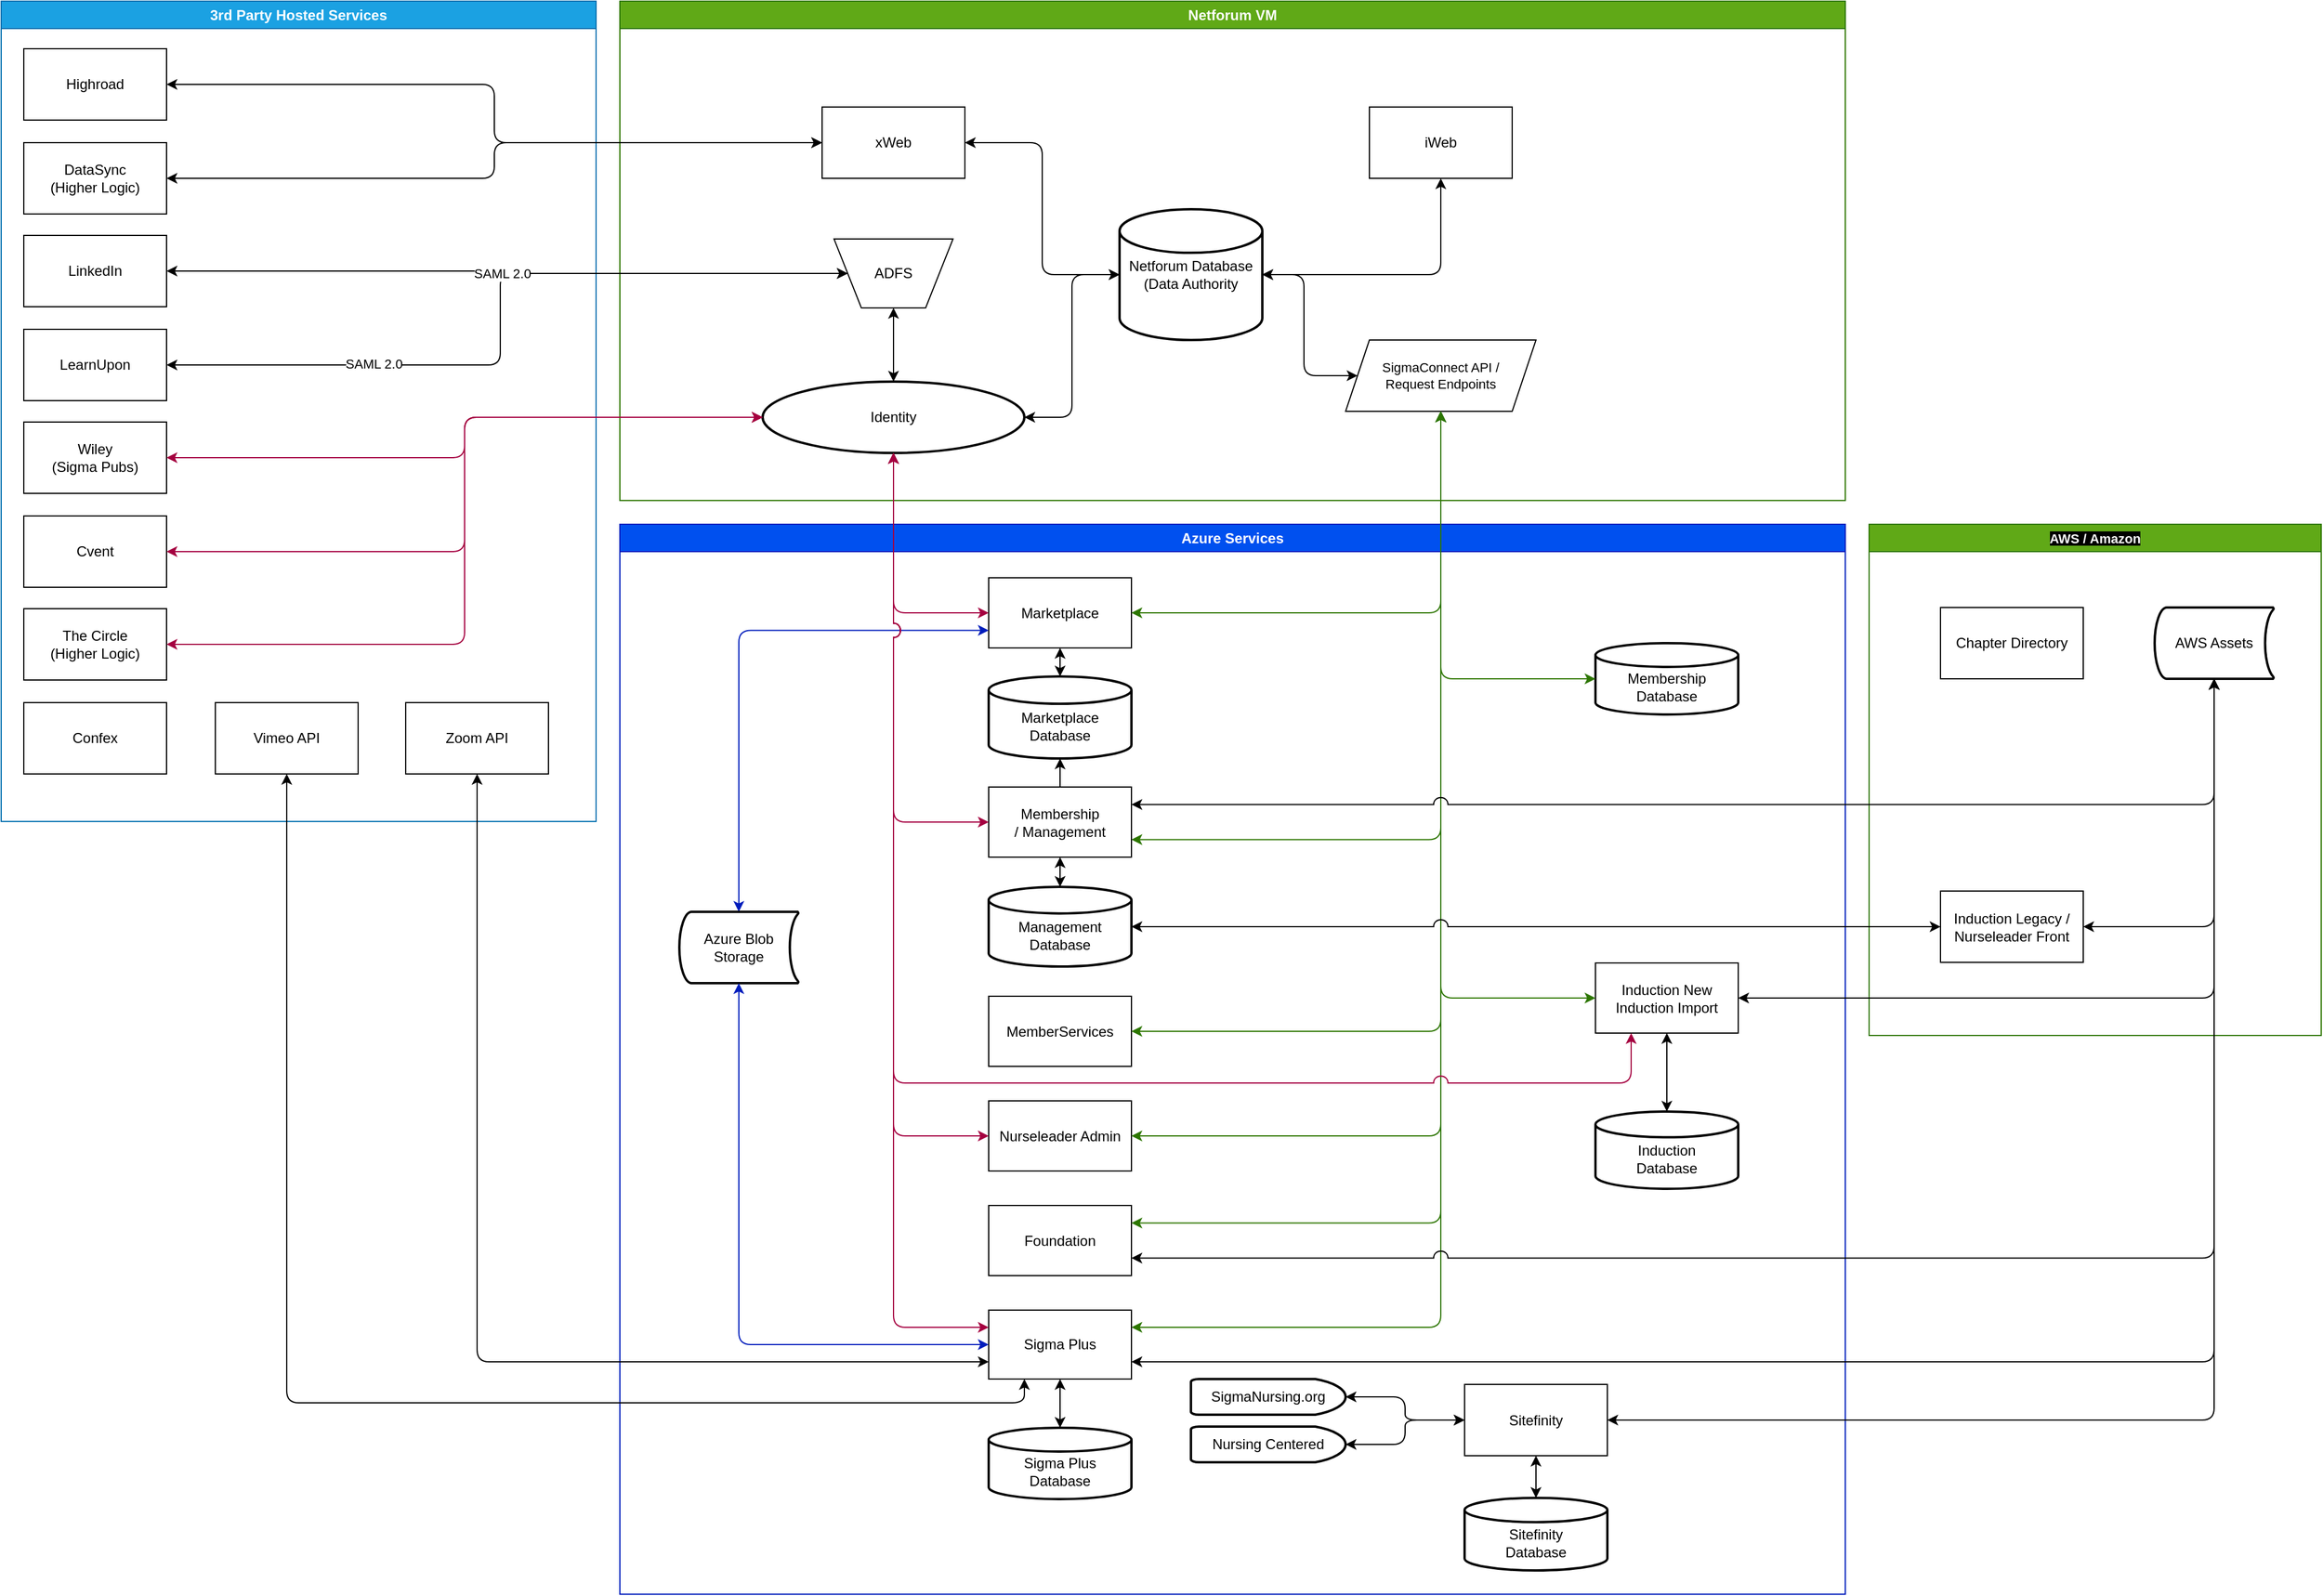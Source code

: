 <mxfile version="27.0.2">
  <diagram name="Page-1" id="iMTH0MK25sWSy7COQOy-">
    <mxGraphModel dx="4178" dy="2598" grid="1" gridSize="10" guides="1" tooltips="1" connect="1" arrows="1" fold="1" page="1" pageScale="1" pageWidth="1600" pageHeight="1200" math="0" shadow="0" adaptiveColors="auto">
      <root>
        <mxCell id="0" />
        <mxCell id="1" parent="0" />
        <mxCell id="pQ9LS37SAZMf7bVdZtcm-84" style="edgeStyle=orthogonalEdgeStyle;rounded=1;orthogonalLoop=1;jettySize=auto;html=1;entryX=0.5;entryY=1;entryDx=0;entryDy=0;strokeColor=#2D7600;align=center;verticalAlign=middle;fontFamily=Helvetica;fontSize=11;fontColor=default;labelBackgroundColor=default;jumpStyle=arc;jumpSize=12;startArrow=classic;startFill=1;endArrow=classic;curved=0;fillColor=#60a917;exitX=1;exitY=0.25;exitDx=0;exitDy=0;" parent="1" source="Ta_uI1cfc9WH9nYOTXBI-56" target="Ta_uI1cfc9WH9nYOTXBI-110" edge="1">
          <mxGeometry relative="1" as="geometry">
            <mxPoint x="30" y="920" as="sourcePoint" />
          </mxGeometry>
        </mxCell>
        <mxCell id="pQ9LS37SAZMf7bVdZtcm-7" style="edgeStyle=orthogonalEdgeStyle;rounded=1;orthogonalLoop=1;jettySize=auto;html=1;exitX=1;exitY=0.75;exitDx=0;exitDy=0;strokeColor=#2D7600;align=center;verticalAlign=middle;fontFamily=Helvetica;fontSize=11;fontColor=default;labelBackgroundColor=default;jumpStyle=arc;jumpSize=12;startArrow=classic;startFill=1;endArrow=classic;curved=0;fillColor=#60a917;entryX=0.5;entryY=1;entryDx=0;entryDy=0;" parent="1" source="Ta_uI1cfc9WH9nYOTXBI-60" target="Ta_uI1cfc9WH9nYOTXBI-110" edge="1">
          <mxGeometry relative="1" as="geometry">
            <mxPoint x="1200" y="450" as="targetPoint" />
          </mxGeometry>
        </mxCell>
        <mxCell id="Ta_uI1cfc9WH9nYOTXBI-29" value="Netforum VM" style="swimlane;whiteSpace=wrap;html=1;fillColor=#60a917;fontColor=#ffffff;strokeColor=#2D7600;" parent="1" vertex="1">
          <mxGeometry x="-580" y="-330" width="1030" height="420" as="geometry">
            <mxRectangle x="990" y="70" width="110" height="30" as="alternateBounds" />
          </mxGeometry>
        </mxCell>
        <mxCell id="Ta_uI1cfc9WH9nYOTXBI-13" value="ADFS" style="verticalLabelPosition=middle;verticalAlign=middle;html=1;shape=trapezoid;perimeter=trapezoidPerimeter;whiteSpace=wrap;size=0.23;arcSize=10;flipV=1;labelPosition=center;align=center;" parent="Ta_uI1cfc9WH9nYOTXBI-29" vertex="1">
          <mxGeometry x="180" y="200" width="100" height="58" as="geometry" />
        </mxCell>
        <mxCell id="Ta_uI1cfc9WH9nYOTXBI-34" style="edgeStyle=orthogonalEdgeStyle;rounded=1;orthogonalLoop=1;jettySize=auto;html=1;exitX=0.5;exitY=1;exitDx=0;exitDy=0;startArrow=classic;startFill=1;curved=0;jumpStyle=arc;jumpSize=12;entryX=1;entryY=0.5;entryDx=0;entryDy=0;entryPerimeter=0;" parent="Ta_uI1cfc9WH9nYOTXBI-29" source="Ta_uI1cfc9WH9nYOTXBI-15" target="Ta_uI1cfc9WH9nYOTXBI-32" edge="1">
          <mxGeometry relative="1" as="geometry" />
        </mxCell>
        <mxCell id="Ta_uI1cfc9WH9nYOTXBI-15" value="iWeb" style="rounded=0;whiteSpace=wrap;html=1;" parent="Ta_uI1cfc9WH9nYOTXBI-29" vertex="1">
          <mxGeometry x="630" y="89" width="120" height="60" as="geometry" />
        </mxCell>
        <mxCell id="pQ9LS37SAZMf7bVdZtcm-6" style="edgeStyle=orthogonalEdgeStyle;rounded=1;orthogonalLoop=1;jettySize=auto;html=1;exitX=1;exitY=0.5;exitDx=0;exitDy=0;exitPerimeter=0;entryX=0;entryY=0.5;entryDx=0;entryDy=0;curved=0;startArrow=classic;startFill=1;jumpStyle=arc;jumpSize=12;" parent="Ta_uI1cfc9WH9nYOTXBI-29" source="Ta_uI1cfc9WH9nYOTXBI-32" target="Ta_uI1cfc9WH9nYOTXBI-110" edge="1">
          <mxGeometry relative="1" as="geometry">
            <mxPoint x="520" y="315.0" as="sourcePoint" />
          </mxGeometry>
        </mxCell>
        <mxCell id="pQ9LS37SAZMf7bVdZtcm-18" style="edgeStyle=orthogonalEdgeStyle;rounded=1;orthogonalLoop=1;jettySize=auto;html=1;exitX=0;exitY=0.5;exitDx=0;exitDy=0;exitPerimeter=0;entryX=1;entryY=0.5;entryDx=0;entryDy=0;strokeColor=default;align=center;verticalAlign=middle;fontFamily=Helvetica;fontSize=11;fontColor=default;labelBackgroundColor=default;startArrow=classic;startFill=1;endArrow=classic;curved=0;jumpStyle=arc;jumpSize=12;" parent="Ta_uI1cfc9WH9nYOTXBI-29" source="Ta_uI1cfc9WH9nYOTXBI-32" target="pQ9LS37SAZMf7bVdZtcm-17" edge="1">
          <mxGeometry relative="1" as="geometry" />
        </mxCell>
        <mxCell id="Ta_uI1cfc9WH9nYOTXBI-32" value="Netforum Database (Data Authority" style="strokeWidth=2;html=1;shape=mxgraph.flowchart.database;whiteSpace=wrap;" parent="Ta_uI1cfc9WH9nYOTXBI-29" vertex="1">
          <mxGeometry x="420" y="175" width="120" height="110" as="geometry" />
        </mxCell>
        <mxCell id="Ta_uI1cfc9WH9nYOTXBI-110" value="SigmaConnect API /&lt;br&gt;Request Endpoints" style="shape=parallelogram;perimeter=parallelogramPerimeter;whiteSpace=wrap;html=1;fixedSize=1;fontFamily=Helvetica;fontSize=11;fontColor=default;labelBackgroundColor=default;" parent="Ta_uI1cfc9WH9nYOTXBI-29" vertex="1">
          <mxGeometry x="610" y="285" width="160" height="60" as="geometry" />
        </mxCell>
        <mxCell id="pQ9LS37SAZMf7bVdZtcm-17" value="xWeb" style="rounded=0;whiteSpace=wrap;html=1;" parent="Ta_uI1cfc9WH9nYOTXBI-29" vertex="1">
          <mxGeometry x="170" y="89" width="120" height="60" as="geometry" />
        </mxCell>
        <mxCell id="Ta_uI1cfc9WH9nYOTXBI-14" value="Identity" style="strokeWidth=2;html=1;shape=mxgraph.flowchart.start_1;whiteSpace=wrap;" parent="Ta_uI1cfc9WH9nYOTXBI-29" vertex="1">
          <mxGeometry x="120" y="320" width="220" height="60" as="geometry" />
        </mxCell>
        <mxCell id="Ta_uI1cfc9WH9nYOTXBI-33" style="edgeStyle=orthogonalEdgeStyle;rounded=1;orthogonalLoop=1;jettySize=auto;html=1;exitX=1;exitY=0.5;exitDx=0;exitDy=0;exitPerimeter=0;entryX=0;entryY=0.5;entryDx=0;entryDy=0;entryPerimeter=0;startArrow=classic;startFill=1;curved=0;jumpStyle=arc;jumpSize=12;" parent="Ta_uI1cfc9WH9nYOTXBI-29" source="Ta_uI1cfc9WH9nYOTXBI-14" target="Ta_uI1cfc9WH9nYOTXBI-32" edge="1">
          <mxGeometry relative="1" as="geometry">
            <mxPoint x="450" y="315.0" as="targetPoint" />
          </mxGeometry>
        </mxCell>
        <mxCell id="pQ9LS37SAZMf7bVdZtcm-86" style="edgeStyle=orthogonalEdgeStyle;rounded=1;orthogonalLoop=1;jettySize=auto;html=1;exitX=0.5;exitY=1;exitDx=0;exitDy=0;entryX=0.5;entryY=0;entryDx=0;entryDy=0;entryPerimeter=0;curved=0;startArrow=classic;startFill=1;" parent="Ta_uI1cfc9WH9nYOTXBI-29" source="Ta_uI1cfc9WH9nYOTXBI-13" target="Ta_uI1cfc9WH9nYOTXBI-14" edge="1">
          <mxGeometry relative="1" as="geometry" />
        </mxCell>
        <mxCell id="Ta_uI1cfc9WH9nYOTXBI-39" value="Azure Services" style="swimlane;whiteSpace=wrap;html=1;fillColor=#0050ef;fontColor=#ffffff;strokeColor=#001DBC;" parent="1" vertex="1">
          <mxGeometry x="-580" y="110" width="1030" height="900" as="geometry">
            <mxRectangle x="30" y="520" width="140" height="30" as="alternateBounds" />
          </mxGeometry>
        </mxCell>
        <mxCell id="Ta_uI1cfc9WH9nYOTXBI-56" value="Sigma Plus" style="rounded=0;whiteSpace=wrap;html=1;" parent="Ta_uI1cfc9WH9nYOTXBI-39" vertex="1">
          <mxGeometry x="310" y="661" width="120" height="58" as="geometry" />
        </mxCell>
        <mxCell id="Ta_uI1cfc9WH9nYOTXBI-57" value="MemberServices" style="rounded=0;whiteSpace=wrap;html=1;" parent="Ta_uI1cfc9WH9nYOTXBI-39" vertex="1">
          <mxGeometry x="310" y="397" width="120" height="59" as="geometry" />
        </mxCell>
        <mxCell id="Ta_uI1cfc9WH9nYOTXBI-59" value="Marketplace" style="rounded=0;whiteSpace=wrap;html=1;" parent="Ta_uI1cfc9WH9nYOTXBI-39" vertex="1">
          <mxGeometry x="310" y="45" width="120" height="59" as="geometry" />
        </mxCell>
        <mxCell id="pQ9LS37SAZMf7bVdZtcm-121" value="" style="edgeStyle=orthogonalEdgeStyle;rounded=0;orthogonalLoop=1;jettySize=auto;html=1;" parent="Ta_uI1cfc9WH9nYOTXBI-39" source="Ta_uI1cfc9WH9nYOTXBI-60" target="pQ9LS37SAZMf7bVdZtcm-57" edge="1">
          <mxGeometry relative="1" as="geometry" />
        </mxCell>
        <mxCell id="Ta_uI1cfc9WH9nYOTXBI-60" value="Membership&lt;br&gt;/ Management" style="rounded=0;whiteSpace=wrap;html=1;" parent="Ta_uI1cfc9WH9nYOTXBI-39" vertex="1">
          <mxGeometry x="310" y="221" width="120" height="59" as="geometry" />
        </mxCell>
        <mxCell id="Ta_uI1cfc9WH9nYOTXBI-63" value="&lt;br&gt;Sigma Plus&lt;br&gt;Database" style="strokeWidth=2;html=1;shape=mxgraph.flowchart.database;whiteSpace=wrap;" parent="Ta_uI1cfc9WH9nYOTXBI-39" vertex="1">
          <mxGeometry x="310" y="760" width="120" height="60" as="geometry" />
        </mxCell>
        <mxCell id="pQ9LS37SAZMf7bVdZtcm-5" style="edgeStyle=orthogonalEdgeStyle;rounded=1;orthogonalLoop=1;jettySize=auto;html=1;exitX=0.5;exitY=0;exitDx=0;exitDy=0;exitPerimeter=0;entryX=0;entryY=0.75;entryDx=0;entryDy=0;strokeColor=light-dark(#001DBC,#3100FF);align=center;verticalAlign=middle;fontFamily=Helvetica;fontSize=11;fontColor=default;labelBackgroundColor=default;jumpStyle=arc;jumpSize=12;startArrow=classic;startFill=1;endArrow=classic;curved=0;fillColor=#0050ef;" parent="Ta_uI1cfc9WH9nYOTXBI-39" source="Ta_uI1cfc9WH9nYOTXBI-108" target="Ta_uI1cfc9WH9nYOTXBI-59" edge="1">
          <mxGeometry relative="1" as="geometry" />
        </mxCell>
        <mxCell id="Ta_uI1cfc9WH9nYOTXBI-108" value="Azure Blob Storage" style="strokeWidth=2;html=1;shape=mxgraph.flowchart.stored_data;whiteSpace=wrap;" parent="Ta_uI1cfc9WH9nYOTXBI-39" vertex="1">
          <mxGeometry x="50" y="326" width="100" height="60" as="geometry" />
        </mxCell>
        <mxCell id="b8BEaPC_NLEb_fFKRmvo-20" value="Nurseleader Admin" style="rounded=0;whiteSpace=wrap;html=1;" parent="Ta_uI1cfc9WH9nYOTXBI-39" vertex="1">
          <mxGeometry x="310" y="485" width="120" height="59" as="geometry" />
        </mxCell>
        <mxCell id="pQ9LS37SAZMf7bVdZtcm-2" style="edgeStyle=orthogonalEdgeStyle;rounded=1;orthogonalLoop=1;jettySize=auto;html=1;exitX=0;exitY=0.5;exitDx=0;exitDy=0;strokeColor=light-dark(#001DBC,#3100FF);align=center;verticalAlign=middle;fontFamily=Helvetica;fontSize=11;fontColor=default;labelBackgroundColor=default;jumpStyle=arc;jumpSize=12;startArrow=classic;startFill=1;endArrow=classic;curved=0;fillColor=#0050ef;entryX=0.5;entryY=1;entryDx=0;entryDy=0;entryPerimeter=0;" parent="Ta_uI1cfc9WH9nYOTXBI-39" source="Ta_uI1cfc9WH9nYOTXBI-56" target="Ta_uI1cfc9WH9nYOTXBI-108" edge="1">
          <mxGeometry relative="1" as="geometry">
            <mxPoint x="100" y="180" as="targetPoint" />
          </mxGeometry>
        </mxCell>
        <mxCell id="pQ9LS37SAZMf7bVdZtcm-57" value="&lt;br&gt;Marketplace&lt;br&gt;Database" style="strokeWidth=2;html=1;shape=mxgraph.flowchart.database;whiteSpace=wrap;" parent="Ta_uI1cfc9WH9nYOTXBI-39" vertex="1">
          <mxGeometry x="310" y="128" width="120" height="69" as="geometry" />
        </mxCell>
        <mxCell id="pQ9LS37SAZMf7bVdZtcm-59" value="&lt;br&gt;Management&lt;br&gt;Database" style="strokeWidth=2;html=1;shape=mxgraph.flowchart.database;whiteSpace=wrap;" parent="Ta_uI1cfc9WH9nYOTXBI-39" vertex="1">
          <mxGeometry x="310" y="305" width="120" height="67" as="geometry" />
        </mxCell>
        <mxCell id="pQ9LS37SAZMf7bVdZtcm-73" style="edgeStyle=orthogonalEdgeStyle;rounded=1;orthogonalLoop=1;jettySize=auto;html=1;exitX=0.5;exitY=1;exitDx=0;exitDy=0;entryX=0.5;entryY=0;entryDx=0;entryDy=0;entryPerimeter=0;curved=0;jumpStyle=arc;jumpSize=12;startArrow=classic;startFill=1;" parent="Ta_uI1cfc9WH9nYOTXBI-39" source="Ta_uI1cfc9WH9nYOTXBI-56" target="Ta_uI1cfc9WH9nYOTXBI-63" edge="1">
          <mxGeometry relative="1" as="geometry" />
        </mxCell>
        <mxCell id="pQ9LS37SAZMf7bVdZtcm-74" style="edgeStyle=orthogonalEdgeStyle;rounded=1;orthogonalLoop=1;jettySize=auto;html=1;exitX=0.5;exitY=1;exitDx=0;exitDy=0;entryX=0.5;entryY=0;entryDx=0;entryDy=0;entryPerimeter=0;curved=0;jumpStyle=arc;jumpSize=12;startArrow=classic;startFill=1;" parent="Ta_uI1cfc9WH9nYOTXBI-39" source="Ta_uI1cfc9WH9nYOTXBI-60" target="pQ9LS37SAZMf7bVdZtcm-59" edge="1">
          <mxGeometry relative="1" as="geometry" />
        </mxCell>
        <mxCell id="pQ9LS37SAZMf7bVdZtcm-75" style="edgeStyle=orthogonalEdgeStyle;rounded=1;orthogonalLoop=1;jettySize=auto;html=1;exitX=0.5;exitY=1;exitDx=0;exitDy=0;entryX=0.5;entryY=0;entryDx=0;entryDy=0;entryPerimeter=0;curved=0;jumpStyle=arc;jumpSize=12;startArrow=classic;startFill=1;" parent="Ta_uI1cfc9WH9nYOTXBI-39" source="Ta_uI1cfc9WH9nYOTXBI-59" target="pQ9LS37SAZMf7bVdZtcm-57" edge="1">
          <mxGeometry relative="1" as="geometry" />
        </mxCell>
        <mxCell id="Ta_uI1cfc9WH9nYOTXBI-61" value="&lt;br&gt;Membership Database" style="strokeWidth=2;html=1;shape=mxgraph.flowchart.database;whiteSpace=wrap;" parent="Ta_uI1cfc9WH9nYOTXBI-39" vertex="1">
          <mxGeometry x="820" y="100" width="120" height="60" as="geometry" />
        </mxCell>
        <mxCell id="pQ9LS37SAZMf7bVdZtcm-45" value="Sitefinity" style="rounded=0;whiteSpace=wrap;html=1;" parent="Ta_uI1cfc9WH9nYOTXBI-39" vertex="1">
          <mxGeometry x="710" y="723.5" width="120" height="60" as="geometry" />
        </mxCell>
        <mxCell id="pQ9LS37SAZMf7bVdZtcm-48" value="&lt;br&gt;Sitefinity&lt;br&gt;Database" style="strokeWidth=2;html=1;shape=mxgraph.flowchart.database;whiteSpace=wrap;" parent="Ta_uI1cfc9WH9nYOTXBI-39" vertex="1">
          <mxGeometry x="710" y="819" width="120" height="61" as="geometry" />
        </mxCell>
        <mxCell id="pQ9LS37SAZMf7bVdZtcm-78" style="edgeStyle=orthogonalEdgeStyle;rounded=1;orthogonalLoop=1;jettySize=auto;html=1;exitX=0.5;exitY=1;exitDx=0;exitDy=0;entryX=0.5;entryY=0;entryDx=0;entryDy=0;entryPerimeter=0;curved=0;jumpStyle=arc;jumpSize=12;startArrow=classic;startFill=1;" parent="Ta_uI1cfc9WH9nYOTXBI-39" source="pQ9LS37SAZMf7bVdZtcm-45" target="pQ9LS37SAZMf7bVdZtcm-48" edge="1">
          <mxGeometry relative="1" as="geometry" />
        </mxCell>
        <mxCell id="pQ9LS37SAZMf7bVdZtcm-43" value="SigmaNursing.org" style="strokeWidth=2;html=1;shape=mxgraph.flowchart.delay;whiteSpace=wrap;" parent="Ta_uI1cfc9WH9nYOTXBI-39" vertex="1">
          <mxGeometry x="480" y="719" width="130" height="30" as="geometry" />
        </mxCell>
        <mxCell id="pQ9LS37SAZMf7bVdZtcm-44" value="Nursing Centered" style="strokeWidth=2;html=1;shape=mxgraph.flowchart.delay;whiteSpace=wrap;" parent="Ta_uI1cfc9WH9nYOTXBI-39" vertex="1">
          <mxGeometry x="480" y="759" width="130" height="30" as="geometry" />
        </mxCell>
        <mxCell id="pQ9LS37SAZMf7bVdZtcm-68" style="edgeStyle=orthogonalEdgeStyle;rounded=1;orthogonalLoop=1;jettySize=auto;html=1;exitX=1;exitY=0.5;exitDx=0;exitDy=0;exitPerimeter=0;entryX=0;entryY=0.5;entryDx=0;entryDy=0;jumpStyle=arc;jumpSize=12;startArrow=classic;startFill=1;curved=0;" parent="Ta_uI1cfc9WH9nYOTXBI-39" source="pQ9LS37SAZMf7bVdZtcm-43" target="pQ9LS37SAZMf7bVdZtcm-45" edge="1">
          <mxGeometry relative="1" as="geometry" />
        </mxCell>
        <mxCell id="pQ9LS37SAZMf7bVdZtcm-66" style="edgeStyle=orthogonalEdgeStyle;rounded=1;orthogonalLoop=1;jettySize=auto;html=1;exitX=1;exitY=0.5;exitDx=0;exitDy=0;exitPerimeter=0;entryX=0;entryY=0.5;entryDx=0;entryDy=0;jumpStyle=arc;jumpSize=12;startArrow=classic;startFill=1;curved=0;" parent="Ta_uI1cfc9WH9nYOTXBI-39" source="pQ9LS37SAZMf7bVdZtcm-44" target="pQ9LS37SAZMf7bVdZtcm-45" edge="1">
          <mxGeometry relative="1" as="geometry" />
        </mxCell>
        <mxCell id="Ta_uI1cfc9WH9nYOTXBI-58" value="Foundation" style="rounded=0;whiteSpace=wrap;html=1;" parent="Ta_uI1cfc9WH9nYOTXBI-39" vertex="1">
          <mxGeometry x="310" y="573" width="120" height="59" as="geometry" />
        </mxCell>
        <mxCell id="Ta_uI1cfc9WH9nYOTXBI-62" value="&lt;br&gt;Induction&lt;div&gt;Database&lt;/div&gt;" style="strokeWidth=2;html=1;shape=mxgraph.flowchart.database;whiteSpace=wrap;" parent="Ta_uI1cfc9WH9nYOTXBI-39" vertex="1">
          <mxGeometry x="820" y="494" width="120" height="65" as="geometry" />
        </mxCell>
        <mxCell id="Ta_uI1cfc9WH9nYOTXBI-102" value="Induction New&lt;div&gt;Induction Import&lt;/div&gt;" style="rounded=0;whiteSpace=wrap;html=1;" parent="Ta_uI1cfc9WH9nYOTXBI-39" vertex="1">
          <mxGeometry x="820" y="369" width="120" height="59" as="geometry" />
        </mxCell>
        <mxCell id="pQ9LS37SAZMf7bVdZtcm-80" style="edgeStyle=orthogonalEdgeStyle;rounded=1;orthogonalLoop=1;jettySize=auto;html=1;exitX=0.5;exitY=1;exitDx=0;exitDy=0;entryX=0.5;entryY=0;entryDx=0;entryDy=0;entryPerimeter=0;curved=0;jumpStyle=arc;jumpSize=12;startArrow=classic;startFill=1;" parent="Ta_uI1cfc9WH9nYOTXBI-39" source="Ta_uI1cfc9WH9nYOTXBI-102" target="Ta_uI1cfc9WH9nYOTXBI-62" edge="1">
          <mxGeometry relative="1" as="geometry" />
        </mxCell>
        <mxCell id="Ta_uI1cfc9WH9nYOTXBI-64" value="3rd Party Hosted Services" style="swimlane;whiteSpace=wrap;html=1;shadow=0;swimlaneLine=1;rounded=0;strokeColor=#006EAF;fillColor=#1ba1e2;fontColor=#ffffff;" parent="1" vertex="1">
          <mxGeometry x="-1100" y="-330" width="500" height="690" as="geometry" />
        </mxCell>
        <mxCell id="Ta_uI1cfc9WH9nYOTXBI-87" value="LinkedIn" style="rounded=0;whiteSpace=wrap;html=1;" parent="Ta_uI1cfc9WH9nYOTXBI-64" vertex="1">
          <mxGeometry x="19" y="197" width="120" height="60" as="geometry" />
        </mxCell>
        <mxCell id="Ta_uI1cfc9WH9nYOTXBI-88" value="LearnUpon" style="rounded=0;whiteSpace=wrap;html=1;" parent="Ta_uI1cfc9WH9nYOTXBI-64" vertex="1">
          <mxGeometry x="19" y="276" width="120" height="60" as="geometry" />
        </mxCell>
        <mxCell id="Ta_uI1cfc9WH9nYOTXBI-89" value="Wiley&lt;br&gt;(Sigma Pubs)" style="rounded=0;whiteSpace=wrap;html=1;" parent="Ta_uI1cfc9WH9nYOTXBI-64" vertex="1">
          <mxGeometry x="19" y="354" width="120" height="60" as="geometry" />
        </mxCell>
        <mxCell id="Ta_uI1cfc9WH9nYOTXBI-90" value="Cvent" style="rounded=0;whiteSpace=wrap;html=1;" parent="Ta_uI1cfc9WH9nYOTXBI-64" vertex="1">
          <mxGeometry x="19" y="433" width="120" height="60" as="geometry" />
        </mxCell>
        <mxCell id="b8BEaPC_NLEb_fFKRmvo-4" value="Zoom API" style="rounded=0;whiteSpace=wrap;html=1;" parent="Ta_uI1cfc9WH9nYOTXBI-64" vertex="1">
          <mxGeometry x="340" y="590" width="120" height="60" as="geometry" />
        </mxCell>
        <mxCell id="b8BEaPC_NLEb_fFKRmvo-5" value="Vimeo API" style="rounded=0;whiteSpace=wrap;html=1;" parent="Ta_uI1cfc9WH9nYOTXBI-64" vertex="1">
          <mxGeometry x="180" y="590" width="120" height="60" as="geometry" />
        </mxCell>
        <mxCell id="pQ9LS37SAZMf7bVdZtcm-37" value="The Circle&lt;br&gt;(Higher Logic)" style="rounded=0;whiteSpace=wrap;html=1;" parent="Ta_uI1cfc9WH9nYOTXBI-64" vertex="1">
          <mxGeometry x="19" y="511" width="120" height="60" as="geometry" />
        </mxCell>
        <mxCell id="pQ9LS37SAZMf7bVdZtcm-42" value="Confex" style="rounded=0;whiteSpace=wrap;html=1;" parent="Ta_uI1cfc9WH9nYOTXBI-64" vertex="1">
          <mxGeometry x="19" y="590" width="120" height="60" as="geometry" />
        </mxCell>
        <mxCell id="pQ9LS37SAZMf7bVdZtcm-14" value="DataSync&lt;br&gt;(Higher Logic)" style="rounded=0;whiteSpace=wrap;html=1;" parent="Ta_uI1cfc9WH9nYOTXBI-64" vertex="1">
          <mxGeometry x="19" y="119" width="120" height="60" as="geometry" />
        </mxCell>
        <mxCell id="pQ9LS37SAZMf7bVdZtcm-15" value="Highroad" style="rounded=0;whiteSpace=wrap;html=1;" parent="Ta_uI1cfc9WH9nYOTXBI-64" vertex="1">
          <mxGeometry x="19" y="40" width="120" height="60" as="geometry" />
        </mxCell>
        <mxCell id="pQ9LS37SAZMf7bVdZtcm-85" style="edgeStyle=orthogonalEdgeStyle;rounded=1;orthogonalLoop=1;jettySize=auto;html=1;exitX=0.5;exitY=1;exitDx=0;exitDy=0;curved=0;startArrow=classic;startFill=1;" parent="Ta_uI1cfc9WH9nYOTXBI-64" source="Ta_uI1cfc9WH9nYOTXBI-90" target="Ta_uI1cfc9WH9nYOTXBI-90" edge="1">
          <mxGeometry relative="1" as="geometry" />
        </mxCell>
        <mxCell id="Ta_uI1cfc9WH9nYOTXBI-97" style="edgeStyle=orthogonalEdgeStyle;rounded=1;orthogonalLoop=1;jettySize=auto;html=1;entryX=1;entryY=0.5;entryDx=0;entryDy=0;startArrow=classic;startFill=1;curved=0;jumpStyle=arc;jumpSize=12;exitX=0;exitY=0.5;exitDx=0;exitDy=0;" parent="1" source="Ta_uI1cfc9WH9nYOTXBI-13" target="Ta_uI1cfc9WH9nYOTXBI-88" edge="1">
          <mxGeometry relative="1" as="geometry">
            <mxPoint x="965" y="400" as="sourcePoint" />
          </mxGeometry>
        </mxCell>
        <mxCell id="pQ9LS37SAZMf7bVdZtcm-41" value="SAML 2.0" style="edgeLabel;html=1;align=center;verticalAlign=middle;resizable=0;points=[];" parent="Ta_uI1cfc9WH9nYOTXBI-97" connectable="0" vertex="1">
          <mxGeometry x="0.466" y="-1" relative="1" as="geometry">
            <mxPoint as="offset" />
          </mxGeometry>
        </mxCell>
        <mxCell id="Ta_uI1cfc9WH9nYOTXBI-99" style="edgeStyle=orthogonalEdgeStyle;rounded=1;orthogonalLoop=1;jettySize=auto;html=1;exitX=1;exitY=0.5;exitDx=0;exitDy=0;entryX=0;entryY=0.5;entryDx=0;entryDy=0;startArrow=classic;startFill=1;strokeColor=default;align=center;verticalAlign=middle;fontFamily=Helvetica;fontSize=11;fontColor=default;labelBackgroundColor=default;jumpStyle=arc;jumpSize=12;endArrow=classic;curved=0;" parent="1" source="Ta_uI1cfc9WH9nYOTXBI-87" target="Ta_uI1cfc9WH9nYOTXBI-13" edge="1">
          <mxGeometry relative="1" as="geometry" />
        </mxCell>
        <mxCell id="pQ9LS37SAZMf7bVdZtcm-40" value="SAML 2.0" style="edgeLabel;html=1;align=center;verticalAlign=middle;resizable=0;points=[];" parent="Ta_uI1cfc9WH9nYOTXBI-99" connectable="0" vertex="1">
          <mxGeometry x="-0.011" relative="1" as="geometry">
            <mxPoint as="offset" />
          </mxGeometry>
        </mxCell>
        <mxCell id="Ta_uI1cfc9WH9nYOTXBI-117" style="edgeStyle=orthogonalEdgeStyle;shape=connector;rounded=1;jumpStyle=arc;jumpSize=12;orthogonalLoop=1;jettySize=auto;html=1;strokeColor=#A50040;align=center;verticalAlign=middle;fontFamily=Helvetica;fontSize=11;fontColor=default;labelBackgroundColor=default;startArrow=classic;startFill=1;endArrow=classic;fillColor=#d80073;curved=0;entryX=0.5;entryY=1;entryDx=0;entryDy=0;entryPerimeter=0;exitX=0;exitY=0.5;exitDx=0;exitDy=0;" parent="1" source="Ta_uI1cfc9WH9nYOTXBI-60" target="Ta_uI1cfc9WH9nYOTXBI-14" edge="1">
          <mxGeometry relative="1" as="geometry">
            <mxPoint x="630" y="-20" as="targetPoint" />
            <mxPoint x="-300" y="567" as="sourcePoint" />
          </mxGeometry>
        </mxCell>
        <mxCell id="Ta_uI1cfc9WH9nYOTXBI-119" style="edgeStyle=orthogonalEdgeStyle;shape=connector;rounded=1;jumpStyle=arc;jumpSize=12;orthogonalLoop=1;jettySize=auto;html=1;strokeColor=#A50040;align=center;verticalAlign=middle;fontFamily=Helvetica;fontSize=11;fontColor=default;labelBackgroundColor=default;startArrow=classic;startFill=1;endArrow=classic;fillColor=#d80073;curved=0;entryX=0.5;entryY=1;entryDx=0;entryDy=0;entryPerimeter=0;exitX=0;exitY=0.5;exitDx=0;exitDy=0;" parent="1" source="Ta_uI1cfc9WH9nYOTXBI-59" target="Ta_uI1cfc9WH9nYOTXBI-14" edge="1">
          <mxGeometry relative="1" as="geometry">
            <mxPoint x="970" y="420" as="targetPoint" />
            <mxPoint x="-210" y="460" as="sourcePoint" />
          </mxGeometry>
        </mxCell>
        <mxCell id="b8BEaPC_NLEb_fFKRmvo-8" style="edgeStyle=orthogonalEdgeStyle;rounded=1;orthogonalLoop=1;jettySize=auto;html=1;exitX=0;exitY=0.75;exitDx=0;exitDy=0;entryX=0.5;entryY=1;entryDx=0;entryDy=0;startArrow=classic;startFill=1;curved=0;jumpStyle=arc;jumpSize=12;" parent="1" source="Ta_uI1cfc9WH9nYOTXBI-56" target="b8BEaPC_NLEb_fFKRmvo-4" edge="1">
          <mxGeometry relative="1" as="geometry" />
        </mxCell>
        <mxCell id="b8BEaPC_NLEb_fFKRmvo-9" style="edgeStyle=orthogonalEdgeStyle;rounded=1;orthogonalLoop=1;jettySize=auto;html=1;entryX=0.5;entryY=1;entryDx=0;entryDy=0;startArrow=classic;startFill=1;curved=0;jumpStyle=arc;jumpSize=12;exitX=0.25;exitY=1;exitDx=0;exitDy=0;" parent="1" source="Ta_uI1cfc9WH9nYOTXBI-56" target="b8BEaPC_NLEb_fFKRmvo-5" edge="1">
          <mxGeometry relative="1" as="geometry">
            <mxPoint x="300" y="1200" as="sourcePoint" />
          </mxGeometry>
        </mxCell>
        <mxCell id="b8BEaPC_NLEb_fFKRmvo-19" style="edgeStyle=orthogonalEdgeStyle;shape=connector;rounded=1;jumpStyle=arc;jumpSize=12;orthogonalLoop=1;jettySize=auto;html=1;exitX=1;exitY=0.5;exitDx=0;exitDy=0;entryX=0;entryY=0.5;entryDx=0;entryDy=0;entryPerimeter=0;strokeColor=#A50040;align=center;verticalAlign=middle;fontFamily=Helvetica;fontSize=11;fontColor=default;labelBackgroundColor=default;startArrow=classic;startFill=1;endArrow=classic;fillColor=#d80073;curved=0;" parent="1" source="Ta_uI1cfc9WH9nYOTXBI-89" target="Ta_uI1cfc9WH9nYOTXBI-14" edge="1">
          <mxGeometry relative="1" as="geometry" />
        </mxCell>
        <mxCell id="b8BEaPC_NLEb_fFKRmvo-62" value="&lt;span style=&quot;background-color: light-dark(rgb(0, 0, 0), rgb(249, 145, 129)); line-height: 100%;&quot;&gt;AWS / Amazon&lt;/span&gt;" style="swimlane;whiteSpace=wrap;html=1;fontFamily=Helvetica;fontSize=11;fillColor=#60a917;strokeColor=#2D7600;fontColor=#ffffff;startSize=23;" parent="1" vertex="1">
          <mxGeometry x="470" y="110" width="380" height="430" as="geometry" />
        </mxCell>
        <mxCell id="b8BEaPC_NLEb_fFKRmvo-21" value="AWS Assets" style="strokeWidth=2;html=1;shape=mxgraph.flowchart.stored_data;whiteSpace=wrap;" parent="b8BEaPC_NLEb_fFKRmvo-62" vertex="1">
          <mxGeometry x="240" y="70" width="100" height="60" as="geometry" />
        </mxCell>
        <mxCell id="Ta_uI1cfc9WH9nYOTXBI-101" value="Induction Legacy / Nurseleader Front" style="rounded=0;whiteSpace=wrap;html=1;" parent="b8BEaPC_NLEb_fFKRmvo-62" vertex="1">
          <mxGeometry x="60" y="308.5" width="120" height="60" as="geometry" />
        </mxCell>
        <mxCell id="pQ9LS37SAZMf7bVdZtcm-55" value="Chapter Directory" style="rounded=0;whiteSpace=wrap;html=1;" parent="b8BEaPC_NLEb_fFKRmvo-62" vertex="1">
          <mxGeometry x="60" y="70" width="120" height="60" as="geometry" />
        </mxCell>
        <mxCell id="pQ9LS37SAZMf7bVdZtcm-81" style="edgeStyle=orthogonalEdgeStyle;rounded=1;orthogonalLoop=1;jettySize=auto;html=1;exitX=1;exitY=0.5;exitDx=0;exitDy=0;entryX=0.5;entryY=1;entryDx=0;entryDy=0;entryPerimeter=0;curved=0;jumpStyle=arc;jumpSize=12;startArrow=classic;startFill=1;strokeColor=light-dark(#000000,#FF0505);align=center;verticalAlign=middle;fontFamily=Helvetica;fontSize=11;fontColor=default;labelBackgroundColor=default;endArrow=classic;" parent="b8BEaPC_NLEb_fFKRmvo-62" source="Ta_uI1cfc9WH9nYOTXBI-101" target="b8BEaPC_NLEb_fFKRmvo-21" edge="1">
          <mxGeometry relative="1" as="geometry" />
        </mxCell>
        <mxCell id="b8BEaPC_NLEb_fFKRmvo-36" style="edgeStyle=orthogonalEdgeStyle;shape=connector;rounded=1;jumpStyle=arc;jumpSize=12;orthogonalLoop=1;jettySize=auto;html=1;strokeColor=#2D7600;align=center;verticalAlign=middle;fontFamily=Helvetica;fontSize=11;fontColor=default;labelBackgroundColor=default;startArrow=classic;startFill=1;endArrow=classic;fillColor=#60a917;curved=0;entryX=0.5;entryY=1;entryDx=0;entryDy=0;exitX=1;exitY=0.25;exitDx=0;exitDy=0;" parent="1" source="Ta_uI1cfc9WH9nYOTXBI-58" target="Ta_uI1cfc9WH9nYOTXBI-110" edge="1">
          <mxGeometry relative="1" as="geometry">
            <mxPoint x="480" y="20" as="targetPoint" />
            <mxPoint x="-110" y="1346" as="sourcePoint" />
          </mxGeometry>
        </mxCell>
        <mxCell id="b8BEaPC_NLEb_fFKRmvo-37" style="edgeStyle=orthogonalEdgeStyle;shape=connector;rounded=1;jumpStyle=arc;jumpSize=12;orthogonalLoop=1;jettySize=auto;html=1;exitX=0;exitY=0.5;exitDx=0;exitDy=0;strokeColor=#2D7600;align=center;verticalAlign=middle;fontFamily=Helvetica;fontSize=11;fontColor=default;labelBackgroundColor=default;startArrow=classic;startFill=1;endArrow=classic;fillColor=#60a917;curved=0;entryX=0.5;entryY=1;entryDx=0;entryDy=0;" parent="1" source="Ta_uI1cfc9WH9nYOTXBI-102" target="Ta_uI1cfc9WH9nYOTXBI-110" edge="1">
          <mxGeometry relative="1" as="geometry">
            <mxPoint x="830" y="70" as="targetPoint" />
          </mxGeometry>
        </mxCell>
        <mxCell id="b8BEaPC_NLEb_fFKRmvo-1" style="edgeStyle=orthogonalEdgeStyle;rounded=1;orthogonalLoop=1;jettySize=auto;html=1;entryX=0;entryY=0.5;entryDx=0;entryDy=0;entryPerimeter=0;startArrow=classic;startFill=1;curved=0;exitX=0.5;exitY=1;exitDx=0;exitDy=0;fillColor=#60a917;strokeColor=#2D7600;jumpStyle=arc;jumpSize=12;" parent="1" source="Ta_uI1cfc9WH9nYOTXBI-110" target="Ta_uI1cfc9WH9nYOTXBI-61" edge="1">
          <mxGeometry relative="1" as="geometry">
            <mxPoint x="1130" y="690" as="sourcePoint" />
          </mxGeometry>
        </mxCell>
        <mxCell id="b8BEaPC_NLEb_fFKRmvo-38" style="edgeStyle=orthogonalEdgeStyle;shape=connector;rounded=1;jumpStyle=arc;jumpSize=12;orthogonalLoop=1;jettySize=auto;html=1;exitX=1;exitY=0.5;exitDx=0;exitDy=0;strokeColor=#2D7600;align=center;verticalAlign=middle;fontFamily=Helvetica;fontSize=11;fontColor=default;labelBackgroundColor=default;startArrow=classic;startFill=1;endArrow=classic;fillColor=#60a917;curved=0;entryX=0.5;entryY=1;entryDx=0;entryDy=0;" parent="1" source="Ta_uI1cfc9WH9nYOTXBI-57" target="Ta_uI1cfc9WH9nYOTXBI-110" edge="1">
          <mxGeometry relative="1" as="geometry">
            <mxPoint x="1100" y="720" as="targetPoint" />
          </mxGeometry>
        </mxCell>
        <mxCell id="pQ9LS37SAZMf7bVdZtcm-19" style="edgeStyle=orthogonalEdgeStyle;rounded=1;orthogonalLoop=1;jettySize=auto;html=1;jumpStyle=arc;jumpSize=12;startArrow=classic;startFill=1;curved=0;entryX=1;entryY=0.5;entryDx=0;entryDy=0;exitX=0;exitY=0.5;exitDx=0;exitDy=0;" parent="1" source="pQ9LS37SAZMf7bVdZtcm-17" target="pQ9LS37SAZMf7bVdZtcm-14" edge="1">
          <mxGeometry relative="1" as="geometry">
            <mxPoint x="-510" y="-200" as="sourcePoint" />
            <mxPoint x="-900" y="-180" as="targetPoint" />
          </mxGeometry>
        </mxCell>
        <mxCell id="pQ9LS37SAZMf7bVdZtcm-20" style="edgeStyle=orthogonalEdgeStyle;rounded=1;orthogonalLoop=1;jettySize=auto;html=1;exitX=1;exitY=0.5;exitDx=0;exitDy=0;entryX=0;entryY=0.5;entryDx=0;entryDy=0;entryPerimeter=0;strokeColor=#A50040;align=center;verticalAlign=middle;fontFamily=Helvetica;fontSize=11;fontColor=default;labelBackgroundColor=default;jumpStyle=arc;jumpSize=12;startArrow=classic;startFill=1;endArrow=classic;curved=0;fillColor=#d80073;" parent="1" source="Ta_uI1cfc9WH9nYOTXBI-90" target="Ta_uI1cfc9WH9nYOTXBI-14" edge="1">
          <mxGeometry relative="1" as="geometry" />
        </mxCell>
        <mxCell id="pQ9LS37SAZMf7bVdZtcm-38" style="edgeStyle=orthogonalEdgeStyle;rounded=1;orthogonalLoop=1;jettySize=auto;html=1;exitX=1;exitY=0.5;exitDx=0;exitDy=0;strokeColor=#A50040;align=center;verticalAlign=middle;fontFamily=Helvetica;fontSize=11;fontColor=default;labelBackgroundColor=default;jumpStyle=arc;jumpSize=12;startArrow=classic;startFill=1;endArrow=classic;curved=0;fillColor=#d80073;entryX=0;entryY=0.5;entryDx=0;entryDy=0;entryPerimeter=0;" parent="1" source="pQ9LS37SAZMf7bVdZtcm-37" target="Ta_uI1cfc9WH9nYOTXBI-14" edge="1">
          <mxGeometry relative="1" as="geometry">
            <mxPoint x="860" y="340" as="targetPoint" />
          </mxGeometry>
        </mxCell>
        <mxCell id="pQ9LS37SAZMf7bVdZtcm-52" style="edgeStyle=orthogonalEdgeStyle;rounded=1;orthogonalLoop=1;jettySize=auto;html=1;exitX=1;exitY=0.5;exitDx=0;exitDy=0;entryX=0.5;entryY=1;entryDx=0;entryDy=0;entryPerimeter=0;jumpStyle=arc;jumpSize=12;startArrow=classic;startFill=1;curved=0;strokeColor=light-dark(#000000,#FF0505);align=center;verticalAlign=middle;fontFamily=Helvetica;fontSize=11;fontColor=default;labelBackgroundColor=default;endArrow=classic;" parent="1" source="pQ9LS37SAZMf7bVdZtcm-45" target="b8BEaPC_NLEb_fFKRmvo-21" edge="1">
          <mxGeometry relative="1" as="geometry" />
        </mxCell>
        <mxCell id="pQ9LS37SAZMf7bVdZtcm-53" style="edgeStyle=orthogonalEdgeStyle;rounded=1;orthogonalLoop=1;jettySize=auto;html=1;exitX=1;exitY=0.75;exitDx=0;exitDy=0;entryX=0.5;entryY=1;entryDx=0;entryDy=0;entryPerimeter=0;jumpStyle=arc;jumpSize=12;startArrow=classic;startFill=1;curved=0;strokeColor=light-dark(#000000,#FF0505);align=center;verticalAlign=middle;fontFamily=Helvetica;fontSize=11;fontColor=default;labelBackgroundColor=default;endArrow=classic;" parent="1" source="Ta_uI1cfc9WH9nYOTXBI-58" target="b8BEaPC_NLEb_fFKRmvo-21" edge="1">
          <mxGeometry relative="1" as="geometry" />
        </mxCell>
        <mxCell id="pQ9LS37SAZMf7bVdZtcm-63" style="edgeStyle=orthogonalEdgeStyle;rounded=1;orthogonalLoop=1;jettySize=auto;html=1;exitX=1;exitY=0.5;exitDx=0;exitDy=0;entryX=0.5;entryY=1;entryDx=0;entryDy=0;strokeColor=#2D7600;align=center;verticalAlign=middle;fontFamily=Helvetica;fontSize=11;fontColor=default;labelBackgroundColor=default;jumpStyle=arc;jumpSize=12;startArrow=classic;startFill=1;endArrow=classic;curved=0;fillColor=#60a917;" parent="1" source="b8BEaPC_NLEb_fFKRmvo-20" target="Ta_uI1cfc9WH9nYOTXBI-110" edge="1">
          <mxGeometry relative="1" as="geometry" />
        </mxCell>
        <mxCell id="pQ9LS37SAZMf7bVdZtcm-71" style="edgeStyle=orthogonalEdgeStyle;rounded=1;orthogonalLoop=1;jettySize=auto;html=1;exitX=0;exitY=0.5;exitDx=0;exitDy=0;entryX=0.5;entryY=1;entryDx=0;entryDy=0;entryPerimeter=0;strokeColor=#A50040;align=center;verticalAlign=middle;fontFamily=Helvetica;fontSize=11;fontColor=default;labelBackgroundColor=default;jumpStyle=arc;jumpSize=12;startArrow=classic;startFill=1;endArrow=classic;curved=0;fillColor=#d80073;" parent="1" source="b8BEaPC_NLEb_fFKRmvo-20" target="Ta_uI1cfc9WH9nYOTXBI-14" edge="1">
          <mxGeometry relative="1" as="geometry" />
        </mxCell>
        <mxCell id="Ta_uI1cfc9WH9nYOTXBI-118" style="edgeStyle=orthogonalEdgeStyle;shape=connector;rounded=1;jumpStyle=arc;jumpSize=12;orthogonalLoop=1;jettySize=auto;html=1;strokeColor=#A50040;align=center;verticalAlign=middle;fontFamily=Helvetica;fontSize=11;fontColor=default;labelBackgroundColor=default;startArrow=classic;startFill=1;endArrow=classic;fillColor=#d80073;curved=0;entryX=0.5;entryY=1;entryDx=0;entryDy=0;entryPerimeter=0;exitX=0;exitY=0.25;exitDx=0;exitDy=0;" parent="1" source="Ta_uI1cfc9WH9nYOTXBI-56" target="Ta_uI1cfc9WH9nYOTXBI-14" edge="1">
          <mxGeometry relative="1" as="geometry">
            <mxPoint x="-220" y="1350" as="sourcePoint" />
            <mxPoint x="420" y="-70" as="targetPoint" />
          </mxGeometry>
        </mxCell>
        <mxCell id="pQ9LS37SAZMf7bVdZtcm-83" style="edgeStyle=orthogonalEdgeStyle;rounded=1;orthogonalLoop=1;jettySize=auto;html=1;exitX=1;exitY=0.75;exitDx=0;exitDy=0;entryX=0.5;entryY=1;entryDx=0;entryDy=0;entryPerimeter=0;jumpStyle=arc;jumpSize=12;curved=0;startArrow=classic;startFill=1;strokeColor=light-dark(#000000,#FF0505);align=center;verticalAlign=middle;fontFamily=Helvetica;fontSize=11;fontColor=default;labelBackgroundColor=default;endArrow=classic;" parent="1" source="Ta_uI1cfc9WH9nYOTXBI-56" target="b8BEaPC_NLEb_fFKRmvo-21" edge="1">
          <mxGeometry relative="1" as="geometry" />
        </mxCell>
        <mxCell id="pQ9LS37SAZMf7bVdZtcm-82" style="edgeStyle=orthogonalEdgeStyle;rounded=1;orthogonalLoop=1;jettySize=auto;html=1;exitX=1;exitY=0.5;exitDx=0;exitDy=0;exitPerimeter=0;entryX=0;entryY=0.5;entryDx=0;entryDy=0;jumpStyle=arc;jumpSize=12;curved=0;startArrow=classic;startFill=1;" parent="1" source="pQ9LS37SAZMf7bVdZtcm-59" target="Ta_uI1cfc9WH9nYOTXBI-101" edge="1">
          <mxGeometry relative="1" as="geometry" />
        </mxCell>
        <mxCell id="pQ9LS37SAZMf7bVdZtcm-54" style="edgeStyle=orthogonalEdgeStyle;rounded=1;orthogonalLoop=1;jettySize=auto;html=1;entryX=0.5;entryY=1;entryDx=0;entryDy=0;entryPerimeter=0;jumpStyle=arc;jumpSize=12;exitX=1;exitY=0.5;exitDx=0;exitDy=0;startArrow=classic;startFill=1;curved=0;strokeColor=light-dark(#000000,#FF0505);align=center;verticalAlign=middle;fontFamily=Helvetica;fontSize=11;fontColor=default;labelBackgroundColor=default;endArrow=classic;" parent="1" source="Ta_uI1cfc9WH9nYOTXBI-102" target="b8BEaPC_NLEb_fFKRmvo-21" edge="1">
          <mxGeometry relative="1" as="geometry">
            <mxPoint y="1230" as="sourcePoint" />
          </mxGeometry>
        </mxCell>
        <mxCell id="pQ9LS37SAZMf7bVdZtcm-39" style="edgeStyle=orthogonalEdgeStyle;rounded=1;orthogonalLoop=1;jettySize=auto;html=1;jumpStyle=arc;jumpSize=12;startArrow=classic;startFill=1;curved=0;entryX=1;entryY=0.5;entryDx=0;entryDy=0;exitX=0;exitY=0.5;exitDx=0;exitDy=0;" parent="1" source="pQ9LS37SAZMf7bVdZtcm-17" target="pQ9LS37SAZMf7bVdZtcm-15" edge="1">
          <mxGeometry relative="1" as="geometry">
            <mxPoint x="-480" y="-170" as="sourcePoint" />
            <mxPoint x="-940" y="-230" as="targetPoint" />
          </mxGeometry>
        </mxCell>
        <mxCell id="pQ9LS37SAZMf7bVdZtcm-65" style="edgeStyle=orthogonalEdgeStyle;rounded=1;orthogonalLoop=1;jettySize=auto;html=1;exitX=1;exitY=0.25;exitDx=0;exitDy=0;entryX=0.5;entryY=1;entryDx=0;entryDy=0;entryPerimeter=0;jumpStyle=arc;jumpSize=12;startArrow=classic;startFill=1;curved=0;strokeColor=light-dark(#000000,#FF0505);" parent="1" source="Ta_uI1cfc9WH9nYOTXBI-60" target="b8BEaPC_NLEb_fFKRmvo-21" edge="1">
          <mxGeometry relative="1" as="geometry" />
        </mxCell>
        <mxCell id="pQ9LS37SAZMf7bVdZtcm-90" style="edgeStyle=orthogonalEdgeStyle;rounded=1;orthogonalLoop=1;jettySize=auto;html=1;exitX=0.5;exitY=1;exitDx=0;exitDy=0;exitPerimeter=0;entryX=0.25;entryY=1;entryDx=0;entryDy=0;strokeColor=#A50040;align=center;verticalAlign=middle;fontFamily=Helvetica;fontSize=11;fontColor=default;labelBackgroundColor=default;jumpStyle=arc;jumpSize=12;startArrow=classic;startFill=1;endArrow=classic;curved=0;fillColor=#d80073;" parent="1" source="Ta_uI1cfc9WH9nYOTXBI-14" target="Ta_uI1cfc9WH9nYOTXBI-102" edge="1">
          <mxGeometry relative="1" as="geometry">
            <Array as="points">
              <mxPoint x="-350" y="580" />
              <mxPoint x="270" y="580" />
            </Array>
          </mxGeometry>
        </mxCell>
        <mxCell id="pQ9LS37SAZMf7bVdZtcm-91" style="edgeStyle=orthogonalEdgeStyle;rounded=1;orthogonalLoop=1;jettySize=auto;html=1;exitX=1;exitY=0.5;exitDx=0;exitDy=0;entryX=0.5;entryY=1;entryDx=0;entryDy=0;strokeColor=#2D7600;align=center;verticalAlign=middle;fontFamily=Helvetica;fontSize=11;fontColor=default;labelBackgroundColor=default;jumpStyle=arc;jumpSize=12;startArrow=classic;startFill=1;endArrow=classic;curved=0;fillColor=#60a917;" parent="1" source="Ta_uI1cfc9WH9nYOTXBI-59" target="Ta_uI1cfc9WH9nYOTXBI-110" edge="1">
          <mxGeometry relative="1" as="geometry" />
        </mxCell>
      </root>
    </mxGraphModel>
  </diagram>
</mxfile>

